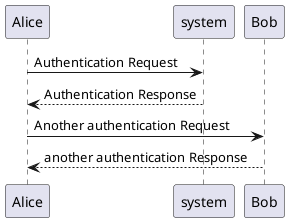 @startuml
Alice -> system: Authentication Request
system --> Alice: Authentication Response

Alice -> Bob: Another authentication Request
Alice <-- Bob: another authentication Response
@enduml